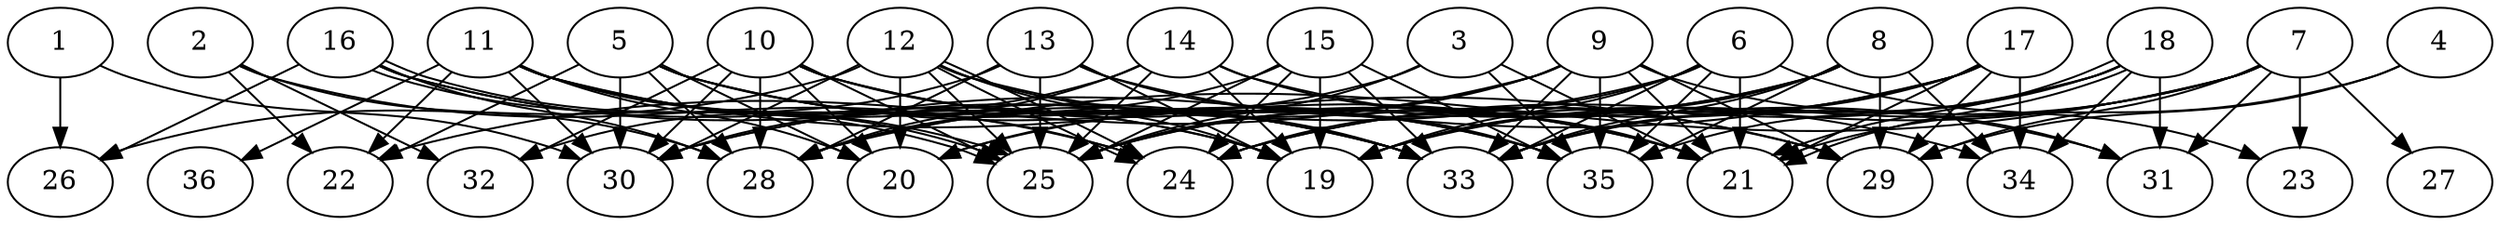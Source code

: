 // DAG (tier=3-complex, mode=data, n=36, ccr=0.516, fat=0.813, density=0.752, regular=0.303, jump=0.336, mindata=4194304, maxdata=33554432)
// DAG automatically generated by daggen at Sun Aug 24 16:33:35 2025
// /home/ermia/Project/Environments/daggen/bin/daggen --dot --ccr 0.516 --fat 0.813 --regular 0.303 --density 0.752 --jump 0.336 --mindata 4194304 --maxdata 33554432 -n 36 
digraph G {
  1 [size="881339350260256256", alpha="0.06", expect_size="440669675130128128"]
  1 -> 26 [size ="484525998080000"]
  1 -> 30 [size ="484525998080000"]
  2 [size="74712086612993248", alpha="0.07", expect_size="37356043306496624"]
  2 -> 22 [size ="2037527661772800"]
  2 -> 24 [size ="2037527661772800"]
  2 -> 28 [size ="2037527661772800"]
  2 -> 32 [size ="2037527661772800"]
  3 [size="21524298093387841536000", alpha="0.04", expect_size="10762149046693920768000"]
  3 -> 21 [size ="6190266109132800"]
  3 -> 25 [size ="6190266109132800"]
  3 -> 28 [size ="6190266109132800"]
  3 -> 35 [size ="6190266109132800"]
  4 [size="754660641895406895104", alpha="0.17", expect_size="377330320947703447552"]
  4 -> 21 [size ="663118464155648"]
  4 -> 29 [size ="663118464155648"]
  5 [size="105364606349338752", alpha="0.16", expect_size="52682303174669376"]
  5 -> 20 [size ="3774801197924352"]
  5 -> 21 [size ="3774801197924352"]
  5 -> 22 [size ="3774801197924352"]
  5 -> 28 [size ="3774801197924352"]
  5 -> 30 [size ="3774801197924352"]
  5 -> 33 [size ="3774801197924352"]
  5 -> 35 [size ="3774801197924352"]
  6 [size="13655067906869968", alpha="0.00", expect_size="6827533953434984"]
  6 -> 19 [size ="432814331789312"]
  6 -> 21 [size ="432814331789312"]
  6 -> 23 [size ="432814331789312"]
  6 -> 24 [size ="432814331789312"]
  6 -> 30 [size ="432814331789312"]
  6 -> 33 [size ="432814331789312"]
  6 -> 35 [size ="432814331789312"]
  7 [size="1865649434478040317952", alpha="0.05", expect_size="932824717239020158976"]
  7 -> 19 [size ="1212392797110272"]
  7 -> 23 [size ="1212392797110272"]
  7 -> 24 [size ="1212392797110272"]
  7 -> 27 [size ="1212392797110272"]
  7 -> 28 [size ="1212392797110272"]
  7 -> 29 [size ="1212392797110272"]
  7 -> 31 [size ="1212392797110272"]
  7 -> 33 [size ="1212392797110272"]
  8 [size="9916977054825043968", alpha="0.20", expect_size="4958488527412521984"]
  8 -> 19 [size ="7026142712168448"]
  8 -> 20 [size ="7026142712168448"]
  8 -> 25 [size ="7026142712168448"]
  8 -> 29 [size ="7026142712168448"]
  8 -> 33 [size ="7026142712168448"]
  8 -> 34 [size ="7026142712168448"]
  8 -> 35 [size ="7026142712168448"]
  9 [size="31381877115664254107648", alpha="0.07", expect_size="15690938557832127053824"]
  9 -> 20 [size ="7959319383375872"]
  9 -> 21 [size ="7959319383375872"]
  9 -> 22 [size ="7959319383375872"]
  9 -> 25 [size ="7959319383375872"]
  9 -> 29 [size ="7959319383375872"]
  9 -> 31 [size ="7959319383375872"]
  9 -> 33 [size ="7959319383375872"]
  9 -> 35 [size ="7959319383375872"]
  10 [size="4327153078694085632", alpha="0.02", expect_size="2163576539347042816"]
  10 -> 20 [size ="1466063598387200"]
  10 -> 21 [size ="1466063598387200"]
  10 -> 25 [size ="1466063598387200"]
  10 -> 28 [size ="1466063598387200"]
  10 -> 30 [size ="1466063598387200"]
  10 -> 32 [size ="1466063598387200"]
  10 -> 33 [size ="1466063598387200"]
  10 -> 35 [size ="1466063598387200"]
  11 [size="18876441730478183022592", alpha="0.19", expect_size="9438220865239091511296"]
  11 -> 19 [size ="5671571456786432"]
  11 -> 20 [size ="5671571456786432"]
  11 -> 22 [size ="5671571456786432"]
  11 -> 24 [size ="5671571456786432"]
  11 -> 25 [size ="5671571456786432"]
  11 -> 29 [size ="5671571456786432"]
  11 -> 30 [size ="5671571456786432"]
  11 -> 33 [size ="5671571456786432"]
  11 -> 36 [size ="5671571456786432"]
  12 [size="239737295529695040", alpha="0.07", expect_size="119868647764847520"]
  12 -> 19 [size ="5422226559991808"]
  12 -> 20 [size ="5422226559991808"]
  12 -> 24 [size ="5422226559991808"]
  12 -> 24 [size ="5422226559991808"]
  12 -> 25 [size ="5422226559991808"]
  12 -> 26 [size ="5422226559991808"]
  12 -> 29 [size ="5422226559991808"]
  12 -> 30 [size ="5422226559991808"]
  12 -> 33 [size ="5422226559991808"]
  13 [size="77300065479163904000", alpha="0.02", expect_size="38650032739581952000"]
  13 -> 19 [size ="145169894604800"]
  13 -> 25 [size ="145169894604800"]
  13 -> 28 [size ="145169894604800"]
  13 -> 32 [size ="145169894604800"]
  13 -> 34 [size ="145169894604800"]
  13 -> 35 [size ="145169894604800"]
  14 [size="16012032344111244640256", alpha="0.20", expect_size="8006016172055622320128"]
  14 -> 19 [size ="5082229734637568"]
  14 -> 21 [size ="5082229734637568"]
  14 -> 25 [size ="5082229734637568"]
  14 -> 28 [size ="5082229734637568"]
  14 -> 30 [size ="5082229734637568"]
  14 -> 31 [size ="5082229734637568"]
  15 [size="19238077641208744640512", alpha="0.13", expect_size="9619038820604372320256"]
  15 -> 19 [size ="5743779629760512"]
  15 -> 24 [size ="5743779629760512"]
  15 -> 25 [size ="5743779629760512"]
  15 -> 28 [size ="5743779629760512"]
  15 -> 33 [size ="5743779629760512"]
  15 -> 35 [size ="5743779629760512"]
  16 [size="28888244343140624", alpha="0.06", expect_size="14444122171570312"]
  16 -> 19 [size ="1703411712000000"]
  16 -> 25 [size ="1703411712000000"]
  16 -> 25 [size ="1703411712000000"]
  16 -> 26 [size ="1703411712000000"]
  16 -> 28 [size ="1703411712000000"]
  16 -> 33 [size ="1703411712000000"]
  17 [size="25470133855339454464", alpha="0.06", expect_size="12735066927669727232"]
  17 -> 19 [size ="8483429477777408"]
  17 -> 21 [size ="8483429477777408"]
  17 -> 25 [size ="8483429477777408"]
  17 -> 29 [size ="8483429477777408"]
  17 -> 30 [size ="8483429477777408"]
  17 -> 33 [size ="8483429477777408"]
  17 -> 34 [size ="8483429477777408"]
  18 [size="8968374103997146112", alpha="0.13", expect_size="4484187051998573056"]
  18 -> 21 [size ="7511041567096832"]
  18 -> 21 [size ="7511041567096832"]
  18 -> 24 [size ="7511041567096832"]
  18 -> 31 [size ="7511041567096832"]
  18 -> 33 [size ="7511041567096832"]
  18 -> 34 [size ="7511041567096832"]
  18 -> 35 [size ="7511041567096832"]
  19 [size="16707966213593651200", alpha="0.12", expect_size="8353983106796825600"]
  20 [size="60902301728525928", alpha="0.08", expect_size="30451150864262964"]
  21 [size="50874612081523272", alpha="0.08", expect_size="25437306040761636"]
  22 [size="188378796498666944", alpha="0.08", expect_size="94189398249333472"]
  23 [size="179695804581542528", alpha="0.20", expect_size="89847902290771264"]
  24 [size="20689105491815663927296", alpha="0.15", expect_size="10344552745907831963648"]
  25 [size="224618824081242592", alpha="0.10", expect_size="112309412040621296"]
  26 [size="23207523754260560", alpha="0.00", expect_size="11603761877130280"]
  27 [size="41944323690131688", alpha="0.12", expect_size="20972161845065844"]
  28 [size="24878584145722532", alpha="0.17", expect_size="12439292072861266"]
  29 [size="6532004920467514368", alpha="0.05", expect_size="3266002460233757184"]
  30 [size="1266341772557736448", alpha="0.16", expect_size="633170886278868224"]
  31 [size="2068593583810011987968", alpha="0.02", expect_size="1034296791905005993984"]
  32 [size="921037297742587904", alpha="0.20", expect_size="460518648871293952"]
  33 [size="460591409628132864", alpha="0.02", expect_size="230295704814066432"]
  34 [size="71065374037070608", alpha="0.11", expect_size="35532687018535304"]
  35 [size="4813742155901232480256", alpha="0.12", expect_size="2406871077950616240128"]
  36 [size="19258409402041580", alpha="0.17", expect_size="9629204701020790"]
}